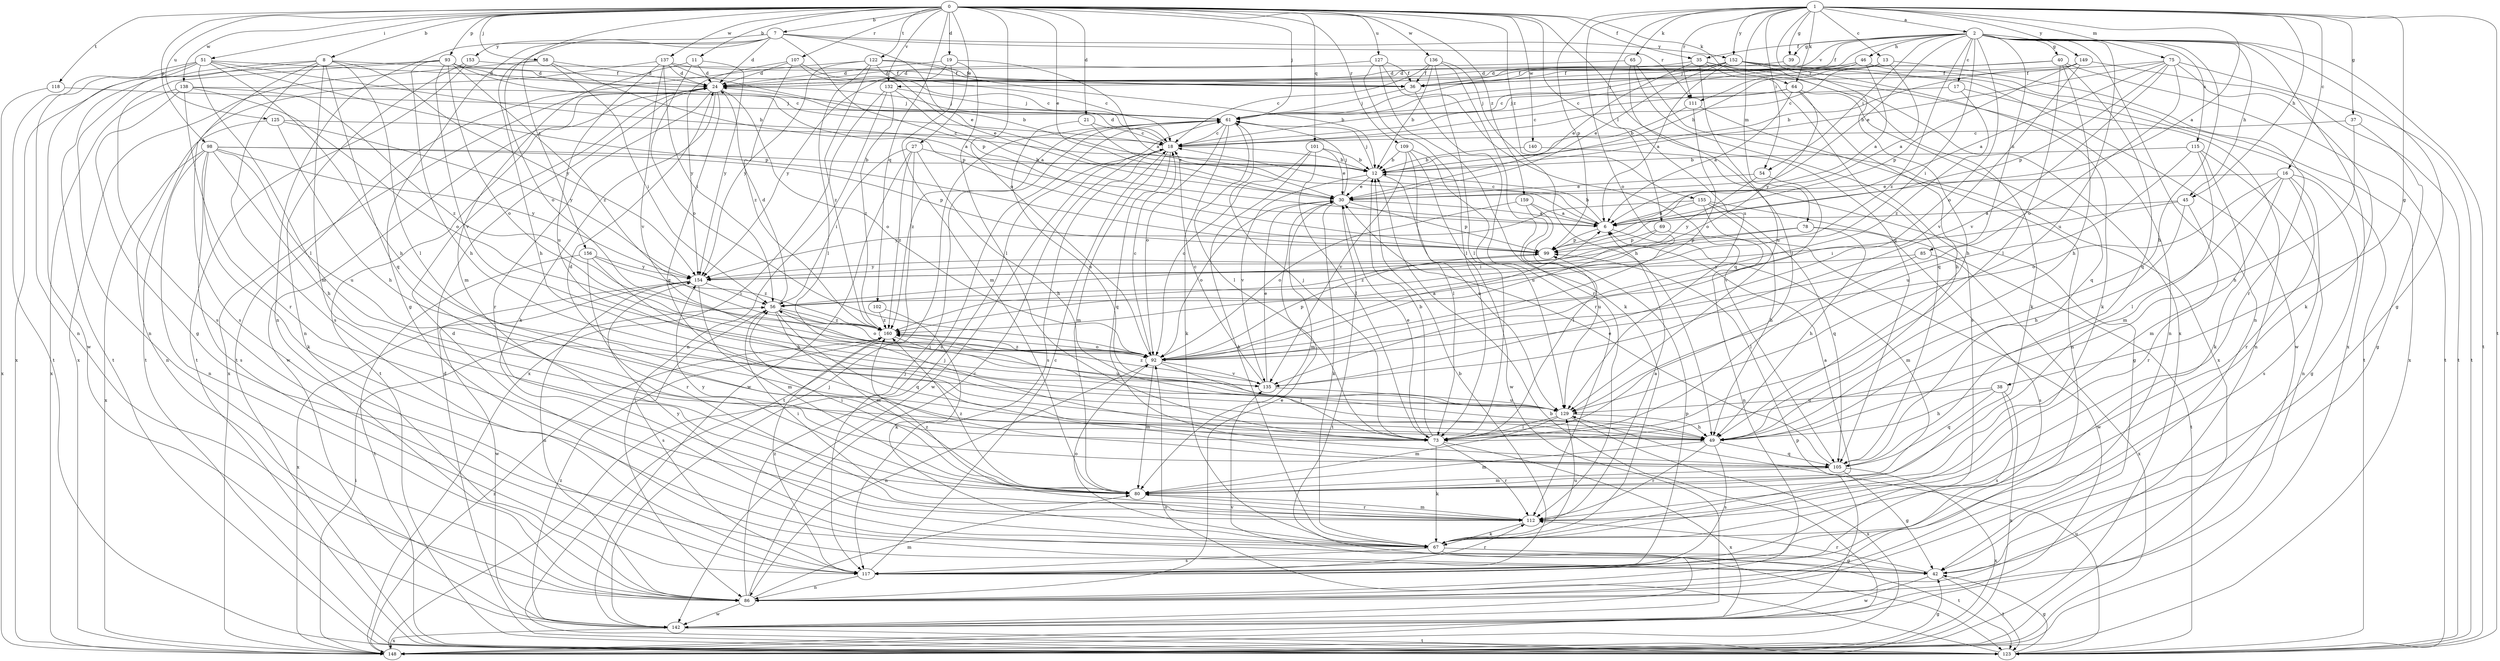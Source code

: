 strict digraph  {
0;
1;
2;
6;
7;
8;
11;
12;
13;
16;
17;
18;
19;
21;
24;
27;
30;
35;
36;
37;
38;
39;
40;
42;
45;
46;
49;
51;
54;
56;
58;
61;
64;
65;
67;
69;
73;
75;
78;
80;
85;
86;
92;
93;
98;
99;
101;
102;
105;
107;
109;
111;
112;
115;
117;
118;
122;
123;
125;
127;
129;
132;
135;
136;
137;
138;
140;
142;
148;
149;
152;
153;
154;
155;
156;
159;
160;
0 -> 7  [label=b];
0 -> 8  [label=b];
0 -> 11  [label=b];
0 -> 19  [label=d];
0 -> 21  [label=d];
0 -> 27  [label=e];
0 -> 30  [label=e];
0 -> 35  [label=f];
0 -> 51  [label=i];
0 -> 58  [label=j];
0 -> 61  [label=j];
0 -> 64  [label=k];
0 -> 92  [label=o];
0 -> 93  [label=p];
0 -> 98  [label=p];
0 -> 101  [label=q];
0 -> 102  [label=q];
0 -> 105  [label=q];
0 -> 107  [label=r];
0 -> 109  [label=r];
0 -> 118  [label=t];
0 -> 122  [label=t];
0 -> 125  [label=u];
0 -> 127  [label=u];
0 -> 129  [label=u];
0 -> 132  [label=v];
0 -> 136  [label=w];
0 -> 137  [label=w];
0 -> 138  [label=w];
0 -> 140  [label=w];
0 -> 155  [label=z];
0 -> 156  [label=z];
0 -> 159  [label=z];
1 -> 2  [label=a];
1 -> 6  [label=a];
1 -> 13  [label=c];
1 -> 16  [label=c];
1 -> 37  [label=g];
1 -> 38  [label=g];
1 -> 39  [label=g];
1 -> 45  [label=h];
1 -> 54  [label=i];
1 -> 64  [label=k];
1 -> 65  [label=k];
1 -> 69  [label=l];
1 -> 75  [label=m];
1 -> 78  [label=m];
1 -> 92  [label=o];
1 -> 99  [label=p];
1 -> 111  [label=r];
1 -> 123  [label=t];
1 -> 148  [label=x];
1 -> 149  [label=y];
1 -> 152  [label=y];
2 -> 17  [label=c];
2 -> 30  [label=e];
2 -> 35  [label=f];
2 -> 36  [label=f];
2 -> 39  [label=g];
2 -> 40  [label=g];
2 -> 42  [label=g];
2 -> 45  [label=h];
2 -> 46  [label=h];
2 -> 49  [label=h];
2 -> 54  [label=i];
2 -> 56  [label=i];
2 -> 61  [label=j];
2 -> 85  [label=n];
2 -> 86  [label=n];
2 -> 92  [label=o];
2 -> 115  [label=s];
2 -> 123  [label=t];
2 -> 129  [label=u];
2 -> 132  [label=v];
2 -> 148  [label=x];
2 -> 160  [label=z];
6 -> 12  [label=b];
6 -> 18  [label=c];
6 -> 80  [label=m];
6 -> 99  [label=p];
7 -> 24  [label=d];
7 -> 30  [label=e];
7 -> 42  [label=g];
7 -> 86  [label=n];
7 -> 92  [label=o];
7 -> 99  [label=p];
7 -> 111  [label=r];
7 -> 152  [label=y];
7 -> 153  [label=y];
8 -> 24  [label=d];
8 -> 73  [label=l];
8 -> 80  [label=m];
8 -> 86  [label=n];
8 -> 105  [label=q];
8 -> 117  [label=s];
8 -> 123  [label=t];
8 -> 148  [label=x];
8 -> 154  [label=y];
11 -> 24  [label=d];
11 -> 80  [label=m];
11 -> 92  [label=o];
11 -> 154  [label=y];
12 -> 30  [label=e];
12 -> 61  [label=j];
12 -> 129  [label=u];
12 -> 135  [label=v];
13 -> 6  [label=a];
13 -> 12  [label=b];
13 -> 36  [label=f];
13 -> 111  [label=r];
13 -> 112  [label=r];
16 -> 30  [label=e];
16 -> 42  [label=g];
16 -> 73  [label=l];
16 -> 80  [label=m];
16 -> 92  [label=o];
16 -> 112  [label=r];
16 -> 117  [label=s];
17 -> 61  [label=j];
17 -> 86  [label=n];
17 -> 160  [label=z];
18 -> 12  [label=b];
18 -> 24  [label=d];
18 -> 80  [label=m];
18 -> 105  [label=q];
18 -> 117  [label=s];
18 -> 142  [label=w];
19 -> 6  [label=a];
19 -> 24  [label=d];
19 -> 73  [label=l];
19 -> 80  [label=m];
19 -> 154  [label=y];
21 -> 18  [label=c];
21 -> 30  [label=e];
21 -> 129  [label=u];
24 -> 61  [label=j];
24 -> 67  [label=k];
24 -> 92  [label=o];
24 -> 105  [label=q];
24 -> 112  [label=r];
24 -> 123  [label=t];
24 -> 142  [label=w];
24 -> 148  [label=x];
27 -> 12  [label=b];
27 -> 49  [label=h];
27 -> 56  [label=i];
27 -> 123  [label=t];
27 -> 142  [label=w];
27 -> 160  [label=z];
30 -> 6  [label=a];
30 -> 61  [label=j];
30 -> 67  [label=k];
30 -> 80  [label=m];
30 -> 92  [label=o];
30 -> 99  [label=p];
30 -> 123  [label=t];
35 -> 30  [label=e];
35 -> 36  [label=f];
35 -> 67  [label=k];
35 -> 86  [label=n];
35 -> 105  [label=q];
35 -> 129  [label=u];
36 -> 61  [label=j];
36 -> 112  [label=r];
37 -> 18  [label=c];
37 -> 42  [label=g];
37 -> 49  [label=h];
38 -> 49  [label=h];
38 -> 105  [label=q];
38 -> 117  [label=s];
38 -> 129  [label=u];
38 -> 148  [label=x];
39 -> 24  [label=d];
40 -> 18  [label=c];
40 -> 24  [label=d];
40 -> 49  [label=h];
40 -> 73  [label=l];
40 -> 105  [label=q];
40 -> 123  [label=t];
42 -> 24  [label=d];
42 -> 112  [label=r];
42 -> 123  [label=t];
42 -> 142  [label=w];
45 -> 6  [label=a];
45 -> 49  [label=h];
45 -> 56  [label=i];
45 -> 112  [label=r];
46 -> 6  [label=a];
46 -> 18  [label=c];
46 -> 24  [label=d];
46 -> 61  [label=j];
46 -> 148  [label=x];
49 -> 80  [label=m];
49 -> 105  [label=q];
49 -> 112  [label=r];
49 -> 117  [label=s];
51 -> 12  [label=b];
51 -> 24  [label=d];
51 -> 49  [label=h];
51 -> 73  [label=l];
51 -> 86  [label=n];
51 -> 99  [label=p];
51 -> 123  [label=t];
51 -> 142  [label=w];
54 -> 30  [label=e];
54 -> 135  [label=v];
54 -> 154  [label=y];
56 -> 24  [label=d];
56 -> 80  [label=m];
56 -> 92  [label=o];
56 -> 105  [label=q];
56 -> 117  [label=s];
56 -> 160  [label=z];
58 -> 24  [label=d];
58 -> 49  [label=h];
58 -> 56  [label=i];
58 -> 99  [label=p];
58 -> 148  [label=x];
61 -> 18  [label=c];
61 -> 67  [label=k];
61 -> 73  [label=l];
61 -> 92  [label=o];
61 -> 117  [label=s];
61 -> 160  [label=z];
64 -> 6  [label=a];
64 -> 18  [label=c];
64 -> 49  [label=h];
64 -> 61  [label=j];
64 -> 105  [label=q];
64 -> 154  [label=y];
65 -> 24  [label=d];
65 -> 73  [label=l];
65 -> 117  [label=s];
65 -> 148  [label=x];
67 -> 42  [label=g];
67 -> 92  [label=o];
67 -> 117  [label=s];
67 -> 123  [label=t];
67 -> 129  [label=u];
67 -> 154  [label=y];
69 -> 99  [label=p];
69 -> 142  [label=w];
69 -> 160  [label=z];
73 -> 12  [label=b];
73 -> 24  [label=d];
73 -> 30  [label=e];
73 -> 61  [label=j];
73 -> 67  [label=k];
73 -> 112  [label=r];
73 -> 148  [label=x];
75 -> 6  [label=a];
75 -> 12  [label=b];
75 -> 36  [label=f];
75 -> 67  [label=k];
75 -> 92  [label=o];
75 -> 99  [label=p];
75 -> 123  [label=t];
75 -> 135  [label=v];
78 -> 49  [label=h];
78 -> 56  [label=i];
78 -> 99  [label=p];
78 -> 117  [label=s];
80 -> 6  [label=a];
80 -> 56  [label=i];
80 -> 112  [label=r];
80 -> 154  [label=y];
80 -> 160  [label=z];
85 -> 73  [label=l];
85 -> 148  [label=x];
85 -> 154  [label=y];
86 -> 18  [label=c];
86 -> 30  [label=e];
86 -> 61  [label=j];
86 -> 80  [label=m];
86 -> 142  [label=w];
92 -> 6  [label=a];
92 -> 18  [label=c];
92 -> 73  [label=l];
92 -> 80  [label=m];
92 -> 86  [label=n];
92 -> 99  [label=p];
92 -> 135  [label=v];
92 -> 160  [label=z];
93 -> 6  [label=a];
93 -> 18  [label=c];
93 -> 36  [label=f];
93 -> 49  [label=h];
93 -> 92  [label=o];
93 -> 117  [label=s];
93 -> 123  [label=t];
93 -> 135  [label=v];
93 -> 160  [label=z];
98 -> 12  [label=b];
98 -> 49  [label=h];
98 -> 67  [label=k];
98 -> 86  [label=n];
98 -> 99  [label=p];
98 -> 117  [label=s];
98 -> 129  [label=u];
98 -> 148  [label=x];
98 -> 154  [label=y];
99 -> 154  [label=y];
101 -> 12  [label=b];
101 -> 30  [label=e];
101 -> 67  [label=k];
101 -> 73  [label=l];
101 -> 92  [label=o];
102 -> 67  [label=k];
102 -> 160  [label=z];
105 -> 30  [label=e];
105 -> 42  [label=g];
105 -> 80  [label=m];
105 -> 148  [label=x];
107 -> 18  [label=c];
107 -> 24  [label=d];
107 -> 30  [label=e];
107 -> 154  [label=y];
107 -> 160  [label=z];
109 -> 12  [label=b];
109 -> 73  [label=l];
109 -> 129  [label=u];
109 -> 135  [label=v];
109 -> 142  [label=w];
111 -> 12  [label=b];
111 -> 86  [label=n];
111 -> 92  [label=o];
112 -> 6  [label=a];
112 -> 56  [label=i];
112 -> 67  [label=k];
112 -> 80  [label=m];
112 -> 160  [label=z];
115 -> 12  [label=b];
115 -> 67  [label=k];
115 -> 80  [label=m];
115 -> 86  [label=n];
115 -> 129  [label=u];
117 -> 12  [label=b];
117 -> 18  [label=c];
117 -> 86  [label=n];
117 -> 99  [label=p];
117 -> 112  [label=r];
117 -> 160  [label=z];
118 -> 61  [label=j];
118 -> 148  [label=x];
122 -> 12  [label=b];
122 -> 18  [label=c];
122 -> 36  [label=f];
122 -> 73  [label=l];
122 -> 123  [label=t];
122 -> 154  [label=y];
122 -> 160  [label=z];
123 -> 24  [label=d];
123 -> 42  [label=g];
123 -> 92  [label=o];
123 -> 129  [label=u];
125 -> 18  [label=c];
125 -> 49  [label=h];
125 -> 86  [label=n];
125 -> 154  [label=y];
127 -> 24  [label=d];
127 -> 36  [label=f];
127 -> 67  [label=k];
127 -> 73  [label=l];
127 -> 105  [label=q];
129 -> 49  [label=h];
129 -> 73  [label=l];
129 -> 80  [label=m];
129 -> 148  [label=x];
132 -> 6  [label=a];
132 -> 61  [label=j];
132 -> 86  [label=n];
132 -> 148  [label=x];
132 -> 160  [label=z];
135 -> 18  [label=c];
135 -> 30  [label=e];
135 -> 56  [label=i];
135 -> 129  [label=u];
135 -> 160  [label=z];
136 -> 12  [label=b];
136 -> 18  [label=c];
136 -> 36  [label=f];
136 -> 49  [label=h];
136 -> 73  [label=l];
136 -> 112  [label=r];
137 -> 12  [label=b];
137 -> 24  [label=d];
137 -> 36  [label=f];
137 -> 56  [label=i];
137 -> 117  [label=s];
137 -> 129  [label=u];
137 -> 135  [label=v];
138 -> 42  [label=g];
138 -> 61  [label=j];
138 -> 92  [label=o];
138 -> 112  [label=r];
138 -> 148  [label=x];
138 -> 160  [label=z];
140 -> 12  [label=b];
140 -> 42  [label=g];
142 -> 61  [label=j];
142 -> 99  [label=p];
142 -> 123  [label=t];
142 -> 135  [label=v];
142 -> 148  [label=x];
142 -> 160  [label=z];
148 -> 12  [label=b];
148 -> 42  [label=g];
148 -> 56  [label=i];
148 -> 61  [label=j];
148 -> 160  [label=z];
149 -> 12  [label=b];
149 -> 36  [label=f];
149 -> 99  [label=p];
149 -> 123  [label=t];
149 -> 135  [label=v];
152 -> 6  [label=a];
152 -> 18  [label=c];
152 -> 24  [label=d];
152 -> 30  [label=e];
152 -> 49  [label=h];
152 -> 67  [label=k];
152 -> 123  [label=t];
152 -> 142  [label=w];
153 -> 36  [label=f];
153 -> 86  [label=n];
153 -> 123  [label=t];
154 -> 56  [label=i];
154 -> 80  [label=m];
154 -> 86  [label=n];
154 -> 142  [label=w];
154 -> 148  [label=x];
155 -> 6  [label=a];
155 -> 49  [label=h];
155 -> 86  [label=n];
155 -> 105  [label=q];
155 -> 123  [label=t];
155 -> 154  [label=y];
156 -> 49  [label=h];
156 -> 112  [label=r];
156 -> 123  [label=t];
156 -> 154  [label=y];
156 -> 160  [label=z];
159 -> 6  [label=a];
159 -> 73  [label=l];
159 -> 92  [label=o];
159 -> 129  [label=u];
160 -> 92  [label=o];
160 -> 129  [label=u];
}
